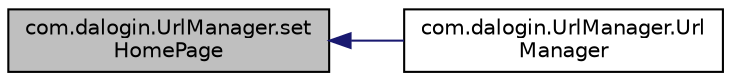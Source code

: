 digraph "com.dalogin.UrlManager.setHomePage"
{
  edge [fontname="Helvetica",fontsize="10",labelfontname="Helvetica",labelfontsize="10"];
  node [fontname="Helvetica",fontsize="10",shape=record];
  rankdir="LR";
  Node39 [label="com.dalogin.UrlManager.set\lHomePage",height=0.2,width=0.4,color="black", fillcolor="grey75", style="filled", fontcolor="black"];
  Node39 -> Node40 [dir="back",color="midnightblue",fontsize="10",style="solid"];
  Node40 [label="com.dalogin.UrlManager.Url\lManager",height=0.2,width=0.4,color="black", fillcolor="white", style="filled",URL="$classcom_1_1dalogin_1_1_url_manager.html#a38786ff9058bce6b0d4993d3844fcd38"];
}
